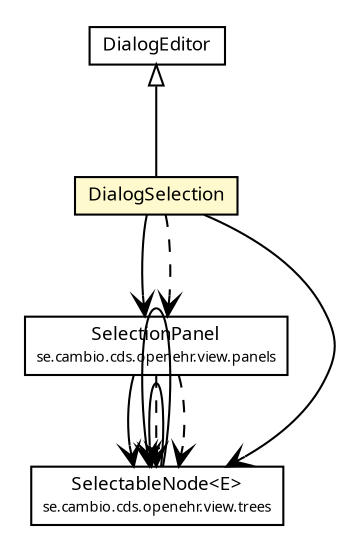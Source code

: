 #!/usr/local/bin/dot
#
# Class diagram 
# Generated by UMLGraph version R5_6 (http://www.umlgraph.org/)
#

digraph G {
	edge [fontname="Trebuchet MS",fontsize=10,labelfontname="Trebuchet MS",labelfontsize=10];
	node [fontname="Trebuchet MS",fontsize=10,shape=plaintext];
	nodesep=0.25;
	ranksep=0.5;
	// se.cambio.cds.openehr.view.dialogs.DialogSelection
	c157680 [label=<<table title="se.cambio.cds.openehr.view.dialogs.DialogSelection" border="0" cellborder="1" cellspacing="0" cellpadding="2" port="p" bgcolor="lemonChiffon" href="./DialogSelection.html">
		<tr><td><table border="0" cellspacing="0" cellpadding="1">
<tr><td align="center" balign="center"><font face="Trebuchet MS"> DialogSelection </font></td></tr>
		</table></td></tr>
		</table>>, URL="./DialogSelection.html", fontname="Trebuchet MS", fontcolor="black", fontsize=9.0];
	// se.cambio.cds.openehr.view.dialogs.DialogEditor
	c157689 [label=<<table title="se.cambio.cds.openehr.view.dialogs.DialogEditor" border="0" cellborder="1" cellspacing="0" cellpadding="2" port="p" href="./DialogEditor.html">
		<tr><td><table border="0" cellspacing="0" cellpadding="1">
<tr><td align="center" balign="center"><font face="Trebuchet MS"> DialogEditor </font></td></tr>
		</table></td></tr>
		</table>>, URL="./DialogEditor.html", fontname="Trebuchet MS", fontcolor="black", fontsize=9.0];
	// se.cambio.cds.openehr.view.panels.SelectionPanel
	c157698 [label=<<table title="se.cambio.cds.openehr.view.panels.SelectionPanel" border="0" cellborder="1" cellspacing="0" cellpadding="2" port="p" href="../panels/SelectionPanel.html">
		<tr><td><table border="0" cellspacing="0" cellpadding="1">
<tr><td align="center" balign="center"><font face="Trebuchet MS"> SelectionPanel </font></td></tr>
<tr><td align="center" balign="center"><font face="Trebuchet MS" point-size="7.0"> se.cambio.cds.openehr.view.panels </font></td></tr>
		</table></td></tr>
		</table>>, URL="../panels/SelectionPanel.html", fontname="Trebuchet MS", fontcolor="black", fontsize=9.0];
	// se.cambio.cds.openehr.view.trees.SelectableNode<E>
	c157723 [label=<<table title="se.cambio.cds.openehr.view.trees.SelectableNode" border="0" cellborder="1" cellspacing="0" cellpadding="2" port="p" href="../trees/SelectableNode.html">
		<tr><td><table border="0" cellspacing="0" cellpadding="1">
<tr><td align="center" balign="center"><font face="Trebuchet MS"> SelectableNode&lt;E&gt; </font></td></tr>
<tr><td align="center" balign="center"><font face="Trebuchet MS" point-size="7.0"> se.cambio.cds.openehr.view.trees </font></td></tr>
		</table></td></tr>
		</table>>, URL="../trees/SelectableNode.html", fontname="Trebuchet MS", fontcolor="black", fontsize=9.0];
	//se.cambio.cds.openehr.view.dialogs.DialogSelection extends se.cambio.cds.openehr.view.dialogs.DialogEditor
	c157689:p -> c157680:p [dir=back,arrowtail=empty];
	// se.cambio.cds.openehr.view.dialogs.DialogSelection NAVASSOC se.cambio.cds.openehr.view.panels.SelectionPanel
	c157680:p -> c157698:p [taillabel="", label="", headlabel="", fontname="Trebuchet MS", fontcolor="black", fontsize=10.0, color="black", arrowhead=open];
	// se.cambio.cds.openehr.view.dialogs.DialogSelection NAVASSOC se.cambio.cds.openehr.view.trees.SelectableNode<E>
	c157680:p -> c157723:p [taillabel="", label="", headlabel="", fontname="Trebuchet MS", fontcolor="black", fontsize=10.0, color="black", arrowhead=open];
	// se.cambio.cds.openehr.view.panels.SelectionPanel NAVASSOC se.cambio.cds.openehr.view.trees.SelectableNode<E>
	c157698:p -> c157723:p [taillabel="", label="", headlabel="", fontname="Trebuchet MS", fontcolor="black", fontsize=10.0, color="black", arrowhead=open];
	// se.cambio.cds.openehr.view.trees.SelectableNode<E> NAVASSOC se.cambio.cds.openehr.view.trees.SelectableNode<E>
	c157723:p -> c157723:p [taillabel="", label="", headlabel="", fontname="Trebuchet MS", fontcolor="black", fontsize=10.0, color="black", arrowhead=open];
	// se.cambio.cds.openehr.view.trees.SelectableNode<E> NAVASSOC se.cambio.cds.openehr.view.trees.SelectableNode<E>
	c157723:p -> c157723:p [taillabel="", label="", headlabel="*", fontname="Trebuchet MS", fontcolor="black", fontsize=10.0, color="black", arrowhead=open];
	// se.cambio.cds.openehr.view.dialogs.DialogSelection DEPEND se.cambio.cds.openehr.view.panels.SelectionPanel
	c157680:p -> c157698:p [taillabel="", label="", headlabel="", fontname="Trebuchet MS", fontcolor="black", fontsize=10.0, color="black", arrowhead=open, style=dashed];
	// se.cambio.cds.openehr.view.panels.SelectionPanel DEPEND se.cambio.cds.openehr.view.trees.SelectableNode<E>
	c157698:p -> c157723:p [taillabel="", label="", headlabel="", fontname="Trebuchet MS", fontcolor="black", fontsize=10.0, color="black", arrowhead=open, style=dashed];
	// se.cambio.cds.openehr.view.panels.SelectionPanel DEPEND se.cambio.cds.openehr.view.trees.SelectableNode<E>
	c157698:p -> c157723:p [taillabel="", label="", headlabel="", fontname="Trebuchet MS", fontcolor="black", fontsize=10.0, color="black", arrowhead=open, style=dashed];
}

